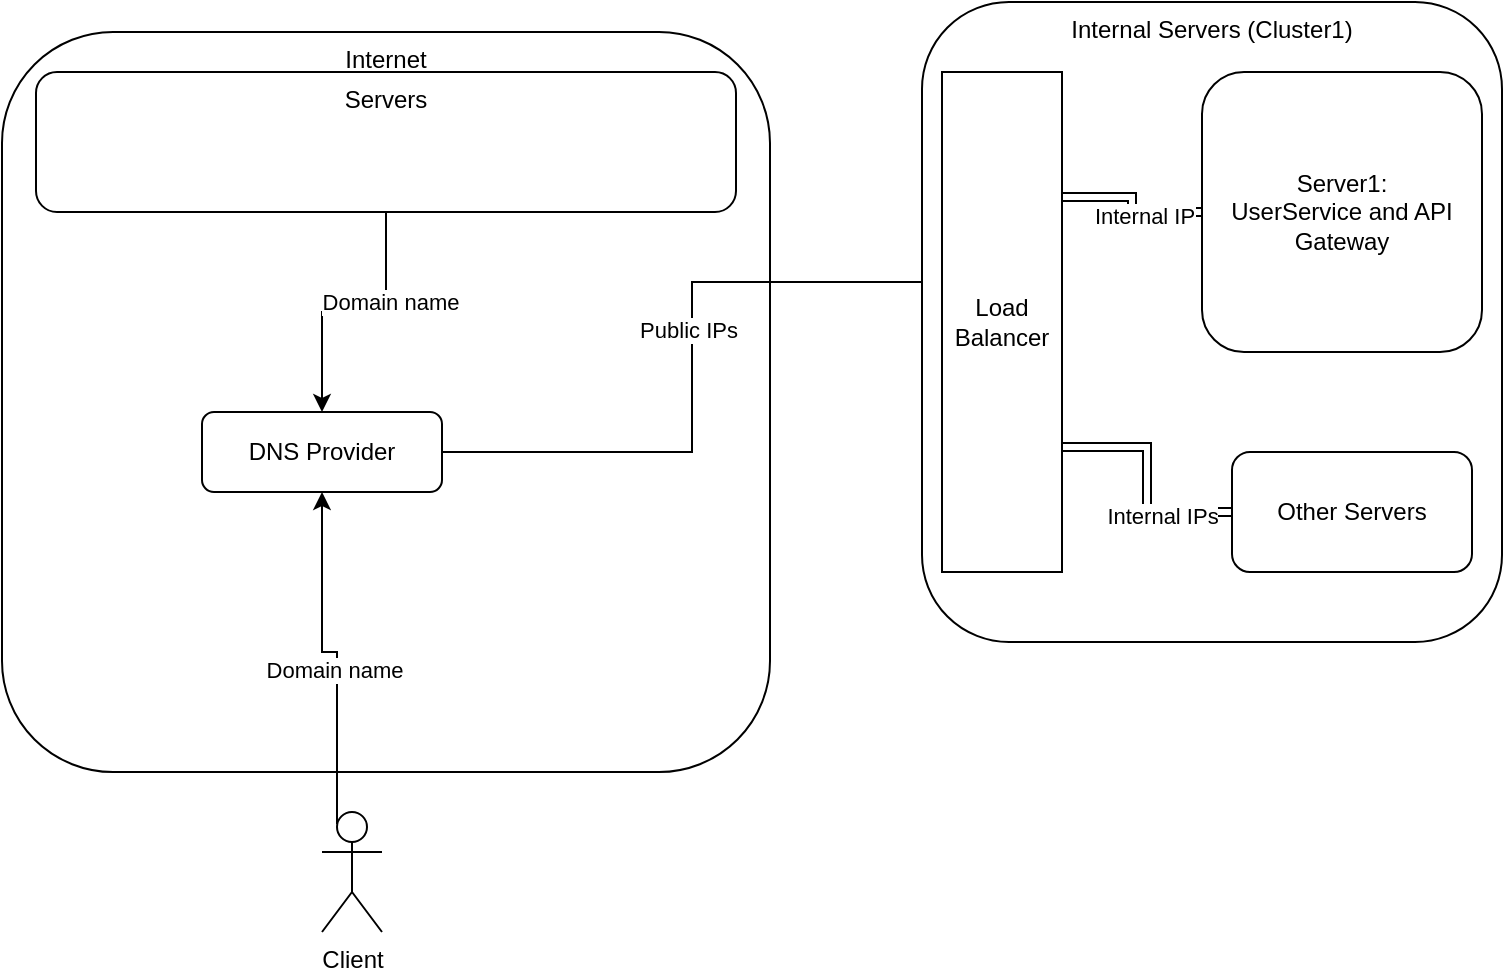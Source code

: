 <mxfile version="15.3.2" type="github">
  <diagram id="C5RBs43oDa-KdzZeNtuy" name="Page-1">
    <mxGraphModel dx="868" dy="480" grid="1" gridSize="10" guides="1" tooltips="1" connect="1" arrows="1" fold="1" page="1" pageScale="1" pageWidth="827" pageHeight="1169" math="0" shadow="0">
      <root>
        <mxCell id="WIyWlLk6GJQsqaUBKTNV-0" />
        <mxCell id="WIyWlLk6GJQsqaUBKTNV-1" parent="WIyWlLk6GJQsqaUBKTNV-0" />
        <mxCell id="t1GJuXnAVORVwclhgLZh-0" value="&lt;div&gt;Internet&lt;/div&gt;" style="rounded=1;whiteSpace=wrap;html=1;align=center;verticalAlign=top;" vertex="1" parent="WIyWlLk6GJQsqaUBKTNV-1">
          <mxGeometry x="10" y="80" width="384" height="370" as="geometry" />
        </mxCell>
        <mxCell id="t1GJuXnAVORVwclhgLZh-24" style="edgeStyle=orthogonalEdgeStyle;rounded=0;orthogonalLoop=1;jettySize=auto;html=1;exitX=0.5;exitY=1;exitDx=0;exitDy=0;" edge="1" parent="WIyWlLk6GJQsqaUBKTNV-1" source="t1GJuXnAVORVwclhgLZh-1" target="WIyWlLk6GJQsqaUBKTNV-3">
          <mxGeometry relative="1" as="geometry" />
        </mxCell>
        <mxCell id="t1GJuXnAVORVwclhgLZh-25" value="Domain name" style="edgeLabel;html=1;align=center;verticalAlign=middle;resizable=0;points=[];" vertex="1" connectable="0" parent="t1GJuXnAVORVwclhgLZh-24">
          <mxGeometry x="-0.318" y="2" relative="1" as="geometry">
            <mxPoint as="offset" />
          </mxGeometry>
        </mxCell>
        <mxCell id="t1GJuXnAVORVwclhgLZh-1" value="Servers" style="rounded=1;whiteSpace=wrap;html=1;align=center;verticalAlign=top;" vertex="1" parent="WIyWlLk6GJQsqaUBKTNV-1">
          <mxGeometry x="27" y="100" width="350" height="70" as="geometry" />
        </mxCell>
        <mxCell id="t1GJuXnAVORVwclhgLZh-26" style="edgeStyle=orthogonalEdgeStyle;rounded=0;orthogonalLoop=1;jettySize=auto;html=1;exitX=1;exitY=0.5;exitDx=0;exitDy=0;entryX=0.033;entryY=0.42;entryDx=0;entryDy=0;entryPerimeter=0;" edge="1" parent="WIyWlLk6GJQsqaUBKTNV-1" source="WIyWlLk6GJQsqaUBKTNV-3" target="t1GJuXnAVORVwclhgLZh-5">
          <mxGeometry relative="1" as="geometry" />
        </mxCell>
        <mxCell id="t1GJuXnAVORVwclhgLZh-27" value="Public IPs" style="edgeLabel;html=1;align=center;verticalAlign=middle;resizable=0;points=[];" vertex="1" connectable="0" parent="t1GJuXnAVORVwclhgLZh-26">
          <mxGeometry x="0.104" y="2" relative="1" as="geometry">
            <mxPoint as="offset" />
          </mxGeometry>
        </mxCell>
        <mxCell id="WIyWlLk6GJQsqaUBKTNV-3" value="&lt;div&gt;DNS Provider&lt;/div&gt;" style="rounded=1;whiteSpace=wrap;html=1;fontSize=12;glass=0;strokeWidth=1;shadow=0;" parent="WIyWlLk6GJQsqaUBKTNV-1" vertex="1">
          <mxGeometry x="110" y="270" width="120" height="40" as="geometry" />
        </mxCell>
        <mxCell id="t1GJuXnAVORVwclhgLZh-3" value="Internal Servers (Cluster1)" style="rounded=1;whiteSpace=wrap;html=1;align=center;verticalAlign=top;" vertex="1" parent="WIyWlLk6GJQsqaUBKTNV-1">
          <mxGeometry x="470" y="65" width="290" height="320" as="geometry" />
        </mxCell>
        <mxCell id="t1GJuXnAVORVwclhgLZh-17" style="edgeStyle=orthogonalEdgeStyle;shape=link;rounded=0;orthogonalLoop=1;jettySize=auto;html=1;exitX=1;exitY=0.75;exitDx=0;exitDy=0;entryX=0;entryY=0.5;entryDx=0;entryDy=0;" edge="1" parent="WIyWlLk6GJQsqaUBKTNV-1" source="t1GJuXnAVORVwclhgLZh-5" target="t1GJuXnAVORVwclhgLZh-9">
          <mxGeometry relative="1" as="geometry" />
        </mxCell>
        <mxCell id="t1GJuXnAVORVwclhgLZh-18" value="&lt;div&gt;Internal IPs&lt;/div&gt;" style="edgeLabel;html=1;align=center;verticalAlign=middle;resizable=0;points=[];" vertex="1" connectable="0" parent="t1GJuXnAVORVwclhgLZh-17">
          <mxGeometry x="0.387" y="-2" relative="1" as="geometry">
            <mxPoint x="1" as="offset" />
          </mxGeometry>
        </mxCell>
        <mxCell id="t1GJuXnAVORVwclhgLZh-19" style="edgeStyle=orthogonalEdgeStyle;shape=link;rounded=0;orthogonalLoop=1;jettySize=auto;html=1;exitX=1;exitY=0.25;exitDx=0;exitDy=0;" edge="1" parent="WIyWlLk6GJQsqaUBKTNV-1" source="t1GJuXnAVORVwclhgLZh-5" target="t1GJuXnAVORVwclhgLZh-8">
          <mxGeometry relative="1" as="geometry" />
        </mxCell>
        <mxCell id="t1GJuXnAVORVwclhgLZh-20" value="Internal IP" style="edgeLabel;html=1;align=center;verticalAlign=middle;resizable=0;points=[];" vertex="1" connectable="0" parent="t1GJuXnAVORVwclhgLZh-19">
          <mxGeometry x="0.236" y="-2" relative="1" as="geometry">
            <mxPoint as="offset" />
          </mxGeometry>
        </mxCell>
        <mxCell id="t1GJuXnAVORVwclhgLZh-5" value="&lt;div&gt;Load&lt;/div&gt;&lt;div&gt;Balancer&lt;br&gt;&lt;/div&gt;" style="rounded=0;whiteSpace=wrap;html=1;align=center;verticalAlign=middle;" vertex="1" parent="WIyWlLk6GJQsqaUBKTNV-1">
          <mxGeometry x="480" y="100" width="60" height="250" as="geometry" />
        </mxCell>
        <mxCell id="t1GJuXnAVORVwclhgLZh-21" style="edgeStyle=orthogonalEdgeStyle;rounded=0;orthogonalLoop=1;jettySize=auto;html=1;exitX=0.25;exitY=0.1;exitDx=0;exitDy=0;exitPerimeter=0;" edge="1" parent="WIyWlLk6GJQsqaUBKTNV-1" source="t1GJuXnAVORVwclhgLZh-6" target="WIyWlLk6GJQsqaUBKTNV-3">
          <mxGeometry relative="1" as="geometry" />
        </mxCell>
        <mxCell id="t1GJuXnAVORVwclhgLZh-22" value="Domain name" style="edgeLabel;html=1;align=center;verticalAlign=middle;resizable=0;points=[];" vertex="1" connectable="0" parent="t1GJuXnAVORVwclhgLZh-21">
          <mxGeometry x="-0.112" y="3" relative="1" as="geometry">
            <mxPoint x="1" as="offset" />
          </mxGeometry>
        </mxCell>
        <mxCell id="t1GJuXnAVORVwclhgLZh-6" value="Client" style="shape=umlActor;verticalLabelPosition=bottom;verticalAlign=top;html=1;outlineConnect=0;" vertex="1" parent="WIyWlLk6GJQsqaUBKTNV-1">
          <mxGeometry x="170" y="470" width="30" height="60" as="geometry" />
        </mxCell>
        <mxCell id="t1GJuXnAVORVwclhgLZh-8" value="&lt;div&gt;Server1:&lt;/div&gt;&lt;div&gt;UserService and API Gateway&lt;br&gt;&lt;/div&gt;" style="rounded=1;whiteSpace=wrap;html=1;align=center;verticalAlign=middle;" vertex="1" parent="WIyWlLk6GJQsqaUBKTNV-1">
          <mxGeometry x="610" y="100" width="140" height="140" as="geometry" />
        </mxCell>
        <mxCell id="t1GJuXnAVORVwclhgLZh-9" value="Other Servers" style="rounded=1;whiteSpace=wrap;html=1;align=center;verticalAlign=middle;" vertex="1" parent="WIyWlLk6GJQsqaUBKTNV-1">
          <mxGeometry x="625" y="290" width="120" height="60" as="geometry" />
        </mxCell>
      </root>
    </mxGraphModel>
  </diagram>
</mxfile>
